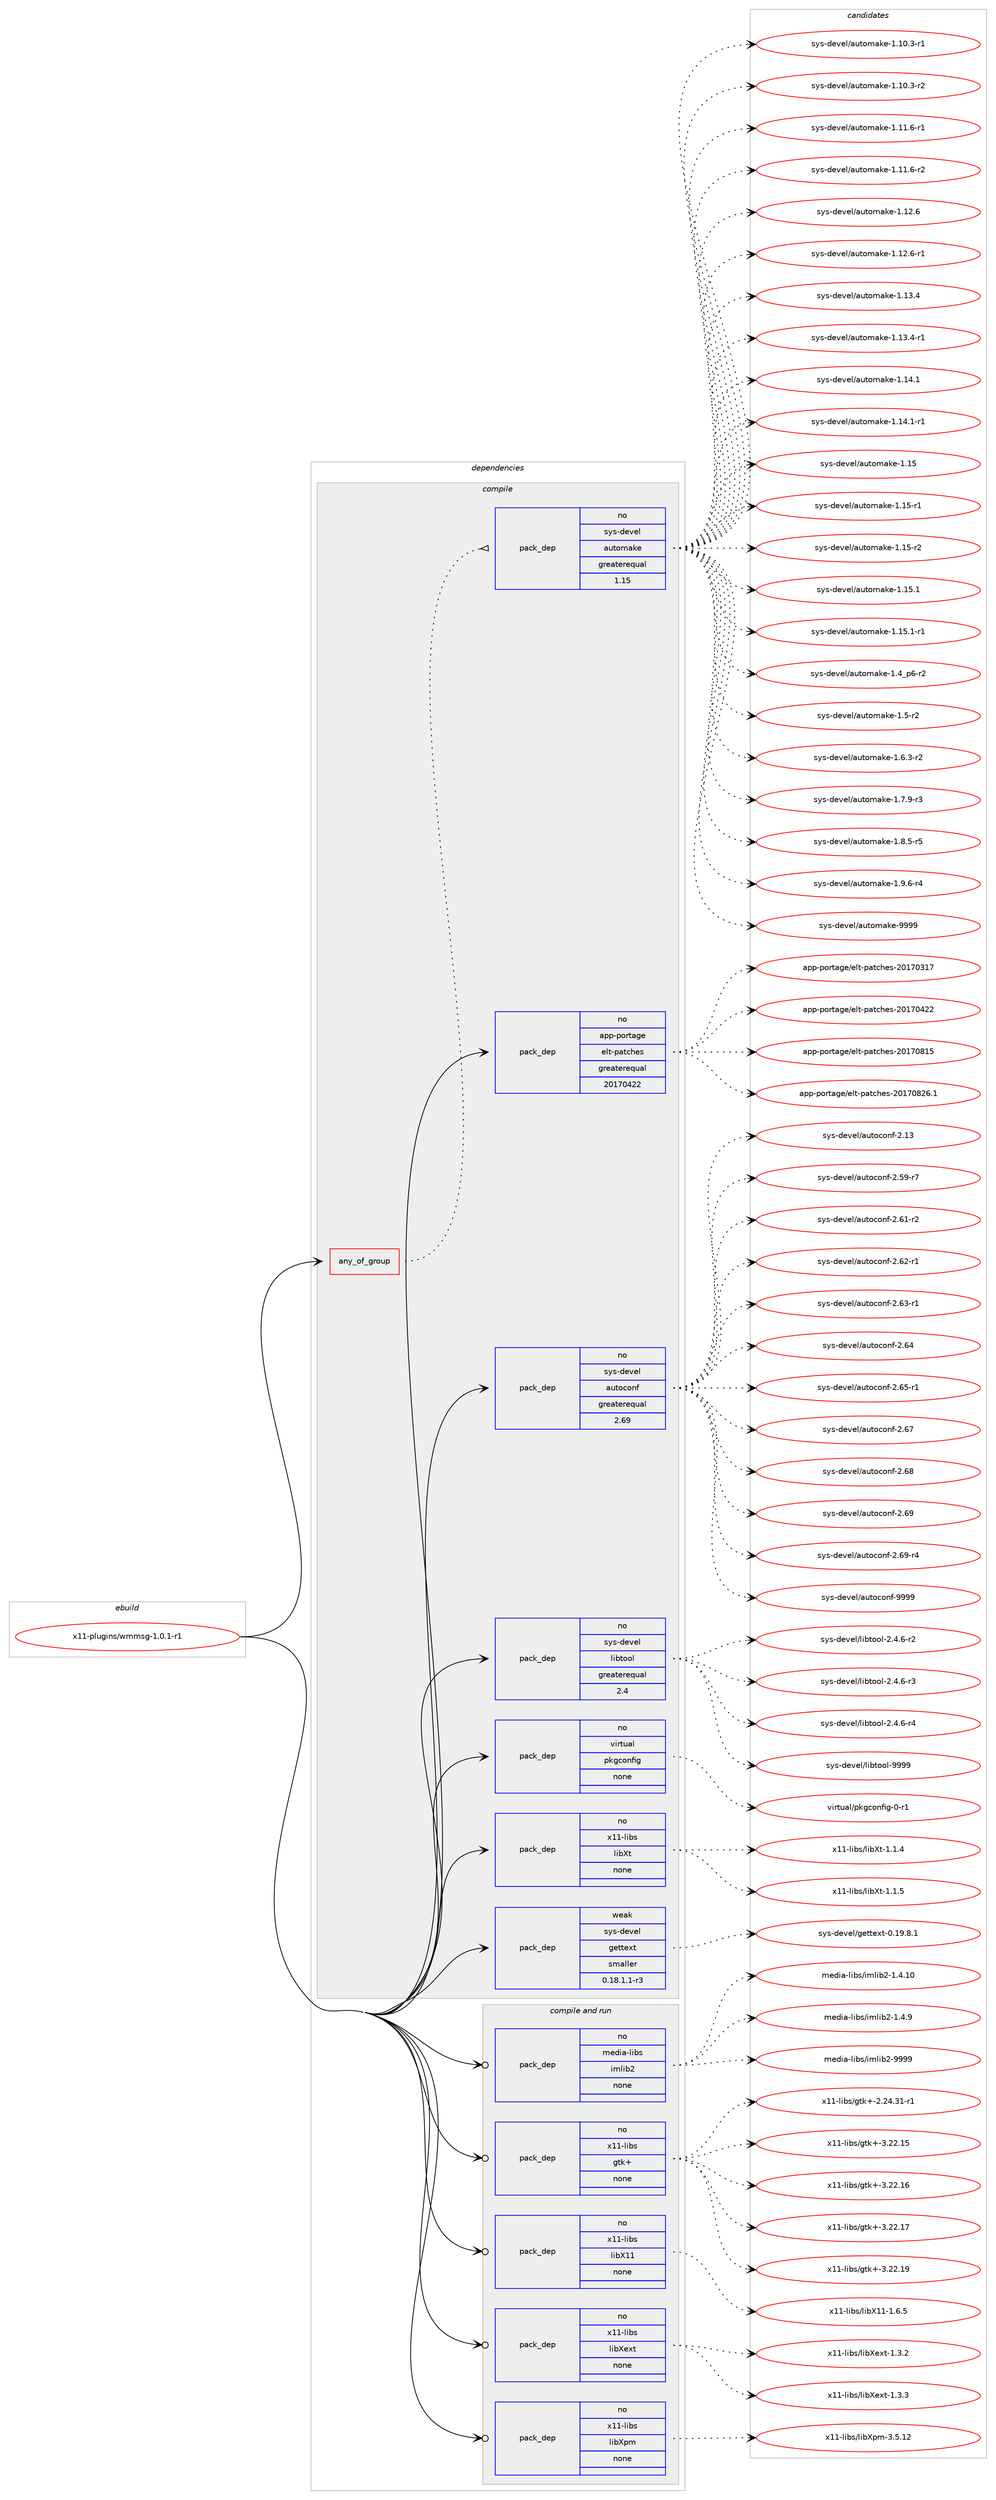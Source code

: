 digraph prolog {

# *************
# Graph options
# *************

newrank=true;
concentrate=true;
compound=true;
graph [rankdir=LR,fontname=Helvetica,fontsize=10,ranksep=1.5];#, ranksep=2.5, nodesep=0.2];
edge  [arrowhead=vee];
node  [fontname=Helvetica,fontsize=10];

# **********
# The ebuild
# **********

subgraph cluster_leftcol {
color=gray;
rank=same;
label=<<i>ebuild</i>>;
id [label="x11-plugins/wmmsg-1.0.1-r1", color=red, width=4, href="../x11-plugins/wmmsg-1.0.1-r1.svg"];
}

# ****************
# The dependencies
# ****************

subgraph cluster_midcol {
color=gray;
label=<<i>dependencies</i>>;
subgraph cluster_compile {
fillcolor="#eeeeee";
style=filled;
label=<<i>compile</i>>;
subgraph any9606 {
dependency527473 [label=<<TABLE BORDER="0" CELLBORDER="1" CELLSPACING="0" CELLPADDING="4"><TR><TD CELLPADDING="10">any_of_group</TD></TR></TABLE>>, shape=none, color=red];subgraph pack393950 {
dependency527474 [label=<<TABLE BORDER="0" CELLBORDER="1" CELLSPACING="0" CELLPADDING="4" WIDTH="220"><TR><TD ROWSPAN="6" CELLPADDING="30">pack_dep</TD></TR><TR><TD WIDTH="110">no</TD></TR><TR><TD>sys-devel</TD></TR><TR><TD>automake</TD></TR><TR><TD>greaterequal</TD></TR><TR><TD>1.15</TD></TR></TABLE>>, shape=none, color=blue];
}
dependency527473:e -> dependency527474:w [weight=20,style="dotted",arrowhead="oinv"];
}
id:e -> dependency527473:w [weight=20,style="solid",arrowhead="vee"];
subgraph pack393951 {
dependency527475 [label=<<TABLE BORDER="0" CELLBORDER="1" CELLSPACING="0" CELLPADDING="4" WIDTH="220"><TR><TD ROWSPAN="6" CELLPADDING="30">pack_dep</TD></TR><TR><TD WIDTH="110">no</TD></TR><TR><TD>app-portage</TD></TR><TR><TD>elt-patches</TD></TR><TR><TD>greaterequal</TD></TR><TR><TD>20170422</TD></TR></TABLE>>, shape=none, color=blue];
}
id:e -> dependency527475:w [weight=20,style="solid",arrowhead="vee"];
subgraph pack393952 {
dependency527476 [label=<<TABLE BORDER="0" CELLBORDER="1" CELLSPACING="0" CELLPADDING="4" WIDTH="220"><TR><TD ROWSPAN="6" CELLPADDING="30">pack_dep</TD></TR><TR><TD WIDTH="110">no</TD></TR><TR><TD>sys-devel</TD></TR><TR><TD>autoconf</TD></TR><TR><TD>greaterequal</TD></TR><TR><TD>2.69</TD></TR></TABLE>>, shape=none, color=blue];
}
id:e -> dependency527476:w [weight=20,style="solid",arrowhead="vee"];
subgraph pack393953 {
dependency527477 [label=<<TABLE BORDER="0" CELLBORDER="1" CELLSPACING="0" CELLPADDING="4" WIDTH="220"><TR><TD ROWSPAN="6" CELLPADDING="30">pack_dep</TD></TR><TR><TD WIDTH="110">no</TD></TR><TR><TD>sys-devel</TD></TR><TR><TD>libtool</TD></TR><TR><TD>greaterequal</TD></TR><TR><TD>2.4</TD></TR></TABLE>>, shape=none, color=blue];
}
id:e -> dependency527477:w [weight=20,style="solid",arrowhead="vee"];
subgraph pack393954 {
dependency527478 [label=<<TABLE BORDER="0" CELLBORDER="1" CELLSPACING="0" CELLPADDING="4" WIDTH="220"><TR><TD ROWSPAN="6" CELLPADDING="30">pack_dep</TD></TR><TR><TD WIDTH="110">no</TD></TR><TR><TD>virtual</TD></TR><TR><TD>pkgconfig</TD></TR><TR><TD>none</TD></TR><TR><TD></TD></TR></TABLE>>, shape=none, color=blue];
}
id:e -> dependency527478:w [weight=20,style="solid",arrowhead="vee"];
subgraph pack393955 {
dependency527479 [label=<<TABLE BORDER="0" CELLBORDER="1" CELLSPACING="0" CELLPADDING="4" WIDTH="220"><TR><TD ROWSPAN="6" CELLPADDING="30">pack_dep</TD></TR><TR><TD WIDTH="110">no</TD></TR><TR><TD>x11-libs</TD></TR><TR><TD>libXt</TD></TR><TR><TD>none</TD></TR><TR><TD></TD></TR></TABLE>>, shape=none, color=blue];
}
id:e -> dependency527479:w [weight=20,style="solid",arrowhead="vee"];
subgraph pack393956 {
dependency527480 [label=<<TABLE BORDER="0" CELLBORDER="1" CELLSPACING="0" CELLPADDING="4" WIDTH="220"><TR><TD ROWSPAN="6" CELLPADDING="30">pack_dep</TD></TR><TR><TD WIDTH="110">weak</TD></TR><TR><TD>sys-devel</TD></TR><TR><TD>gettext</TD></TR><TR><TD>smaller</TD></TR><TR><TD>0.18.1.1-r3</TD></TR></TABLE>>, shape=none, color=blue];
}
id:e -> dependency527480:w [weight=20,style="solid",arrowhead="vee"];
}
subgraph cluster_compileandrun {
fillcolor="#eeeeee";
style=filled;
label=<<i>compile and run</i>>;
subgraph pack393957 {
dependency527481 [label=<<TABLE BORDER="0" CELLBORDER="1" CELLSPACING="0" CELLPADDING="4" WIDTH="220"><TR><TD ROWSPAN="6" CELLPADDING="30">pack_dep</TD></TR><TR><TD WIDTH="110">no</TD></TR><TR><TD>media-libs</TD></TR><TR><TD>imlib2</TD></TR><TR><TD>none</TD></TR><TR><TD></TD></TR></TABLE>>, shape=none, color=blue];
}
id:e -> dependency527481:w [weight=20,style="solid",arrowhead="odotvee"];
subgraph pack393958 {
dependency527482 [label=<<TABLE BORDER="0" CELLBORDER="1" CELLSPACING="0" CELLPADDING="4" WIDTH="220"><TR><TD ROWSPAN="6" CELLPADDING="30">pack_dep</TD></TR><TR><TD WIDTH="110">no</TD></TR><TR><TD>x11-libs</TD></TR><TR><TD>gtk+</TD></TR><TR><TD>none</TD></TR><TR><TD></TD></TR></TABLE>>, shape=none, color=blue];
}
id:e -> dependency527482:w [weight=20,style="solid",arrowhead="odotvee"];
subgraph pack393959 {
dependency527483 [label=<<TABLE BORDER="0" CELLBORDER="1" CELLSPACING="0" CELLPADDING="4" WIDTH="220"><TR><TD ROWSPAN="6" CELLPADDING="30">pack_dep</TD></TR><TR><TD WIDTH="110">no</TD></TR><TR><TD>x11-libs</TD></TR><TR><TD>libX11</TD></TR><TR><TD>none</TD></TR><TR><TD></TD></TR></TABLE>>, shape=none, color=blue];
}
id:e -> dependency527483:w [weight=20,style="solid",arrowhead="odotvee"];
subgraph pack393960 {
dependency527484 [label=<<TABLE BORDER="0" CELLBORDER="1" CELLSPACING="0" CELLPADDING="4" WIDTH="220"><TR><TD ROWSPAN="6" CELLPADDING="30">pack_dep</TD></TR><TR><TD WIDTH="110">no</TD></TR><TR><TD>x11-libs</TD></TR><TR><TD>libXext</TD></TR><TR><TD>none</TD></TR><TR><TD></TD></TR></TABLE>>, shape=none, color=blue];
}
id:e -> dependency527484:w [weight=20,style="solid",arrowhead="odotvee"];
subgraph pack393961 {
dependency527485 [label=<<TABLE BORDER="0" CELLBORDER="1" CELLSPACING="0" CELLPADDING="4" WIDTH="220"><TR><TD ROWSPAN="6" CELLPADDING="30">pack_dep</TD></TR><TR><TD WIDTH="110">no</TD></TR><TR><TD>x11-libs</TD></TR><TR><TD>libXpm</TD></TR><TR><TD>none</TD></TR><TR><TD></TD></TR></TABLE>>, shape=none, color=blue];
}
id:e -> dependency527485:w [weight=20,style="solid",arrowhead="odotvee"];
}
subgraph cluster_run {
fillcolor="#eeeeee";
style=filled;
label=<<i>run</i>>;
}
}

# **************
# The candidates
# **************

subgraph cluster_choices {
rank=same;
color=gray;
label=<<i>candidates</i>>;

subgraph choice393950 {
color=black;
nodesep=1;
choice11512111545100101118101108479711711611110997107101454946494846514511449 [label="sys-devel/automake-1.10.3-r1", color=red, width=4,href="../sys-devel/automake-1.10.3-r1.svg"];
choice11512111545100101118101108479711711611110997107101454946494846514511450 [label="sys-devel/automake-1.10.3-r2", color=red, width=4,href="../sys-devel/automake-1.10.3-r2.svg"];
choice11512111545100101118101108479711711611110997107101454946494946544511449 [label="sys-devel/automake-1.11.6-r1", color=red, width=4,href="../sys-devel/automake-1.11.6-r1.svg"];
choice11512111545100101118101108479711711611110997107101454946494946544511450 [label="sys-devel/automake-1.11.6-r2", color=red, width=4,href="../sys-devel/automake-1.11.6-r2.svg"];
choice1151211154510010111810110847971171161111099710710145494649504654 [label="sys-devel/automake-1.12.6", color=red, width=4,href="../sys-devel/automake-1.12.6.svg"];
choice11512111545100101118101108479711711611110997107101454946495046544511449 [label="sys-devel/automake-1.12.6-r1", color=red, width=4,href="../sys-devel/automake-1.12.6-r1.svg"];
choice1151211154510010111810110847971171161111099710710145494649514652 [label="sys-devel/automake-1.13.4", color=red, width=4,href="../sys-devel/automake-1.13.4.svg"];
choice11512111545100101118101108479711711611110997107101454946495146524511449 [label="sys-devel/automake-1.13.4-r1", color=red, width=4,href="../sys-devel/automake-1.13.4-r1.svg"];
choice1151211154510010111810110847971171161111099710710145494649524649 [label="sys-devel/automake-1.14.1", color=red, width=4,href="../sys-devel/automake-1.14.1.svg"];
choice11512111545100101118101108479711711611110997107101454946495246494511449 [label="sys-devel/automake-1.14.1-r1", color=red, width=4,href="../sys-devel/automake-1.14.1-r1.svg"];
choice115121115451001011181011084797117116111109971071014549464953 [label="sys-devel/automake-1.15", color=red, width=4,href="../sys-devel/automake-1.15.svg"];
choice1151211154510010111810110847971171161111099710710145494649534511449 [label="sys-devel/automake-1.15-r1", color=red, width=4,href="../sys-devel/automake-1.15-r1.svg"];
choice1151211154510010111810110847971171161111099710710145494649534511450 [label="sys-devel/automake-1.15-r2", color=red, width=4,href="../sys-devel/automake-1.15-r2.svg"];
choice1151211154510010111810110847971171161111099710710145494649534649 [label="sys-devel/automake-1.15.1", color=red, width=4,href="../sys-devel/automake-1.15.1.svg"];
choice11512111545100101118101108479711711611110997107101454946495346494511449 [label="sys-devel/automake-1.15.1-r1", color=red, width=4,href="../sys-devel/automake-1.15.1-r1.svg"];
choice115121115451001011181011084797117116111109971071014549465295112544511450 [label="sys-devel/automake-1.4_p6-r2", color=red, width=4,href="../sys-devel/automake-1.4_p6-r2.svg"];
choice11512111545100101118101108479711711611110997107101454946534511450 [label="sys-devel/automake-1.5-r2", color=red, width=4,href="../sys-devel/automake-1.5-r2.svg"];
choice115121115451001011181011084797117116111109971071014549465446514511450 [label="sys-devel/automake-1.6.3-r2", color=red, width=4,href="../sys-devel/automake-1.6.3-r2.svg"];
choice115121115451001011181011084797117116111109971071014549465546574511451 [label="sys-devel/automake-1.7.9-r3", color=red, width=4,href="../sys-devel/automake-1.7.9-r3.svg"];
choice115121115451001011181011084797117116111109971071014549465646534511453 [label="sys-devel/automake-1.8.5-r5", color=red, width=4,href="../sys-devel/automake-1.8.5-r5.svg"];
choice115121115451001011181011084797117116111109971071014549465746544511452 [label="sys-devel/automake-1.9.6-r4", color=red, width=4,href="../sys-devel/automake-1.9.6-r4.svg"];
choice115121115451001011181011084797117116111109971071014557575757 [label="sys-devel/automake-9999", color=red, width=4,href="../sys-devel/automake-9999.svg"];
dependency527474:e -> choice11512111545100101118101108479711711611110997107101454946494846514511449:w [style=dotted,weight="100"];
dependency527474:e -> choice11512111545100101118101108479711711611110997107101454946494846514511450:w [style=dotted,weight="100"];
dependency527474:e -> choice11512111545100101118101108479711711611110997107101454946494946544511449:w [style=dotted,weight="100"];
dependency527474:e -> choice11512111545100101118101108479711711611110997107101454946494946544511450:w [style=dotted,weight="100"];
dependency527474:e -> choice1151211154510010111810110847971171161111099710710145494649504654:w [style=dotted,weight="100"];
dependency527474:e -> choice11512111545100101118101108479711711611110997107101454946495046544511449:w [style=dotted,weight="100"];
dependency527474:e -> choice1151211154510010111810110847971171161111099710710145494649514652:w [style=dotted,weight="100"];
dependency527474:e -> choice11512111545100101118101108479711711611110997107101454946495146524511449:w [style=dotted,weight="100"];
dependency527474:e -> choice1151211154510010111810110847971171161111099710710145494649524649:w [style=dotted,weight="100"];
dependency527474:e -> choice11512111545100101118101108479711711611110997107101454946495246494511449:w [style=dotted,weight="100"];
dependency527474:e -> choice115121115451001011181011084797117116111109971071014549464953:w [style=dotted,weight="100"];
dependency527474:e -> choice1151211154510010111810110847971171161111099710710145494649534511449:w [style=dotted,weight="100"];
dependency527474:e -> choice1151211154510010111810110847971171161111099710710145494649534511450:w [style=dotted,weight="100"];
dependency527474:e -> choice1151211154510010111810110847971171161111099710710145494649534649:w [style=dotted,weight="100"];
dependency527474:e -> choice11512111545100101118101108479711711611110997107101454946495346494511449:w [style=dotted,weight="100"];
dependency527474:e -> choice115121115451001011181011084797117116111109971071014549465295112544511450:w [style=dotted,weight="100"];
dependency527474:e -> choice11512111545100101118101108479711711611110997107101454946534511450:w [style=dotted,weight="100"];
dependency527474:e -> choice115121115451001011181011084797117116111109971071014549465446514511450:w [style=dotted,weight="100"];
dependency527474:e -> choice115121115451001011181011084797117116111109971071014549465546574511451:w [style=dotted,weight="100"];
dependency527474:e -> choice115121115451001011181011084797117116111109971071014549465646534511453:w [style=dotted,weight="100"];
dependency527474:e -> choice115121115451001011181011084797117116111109971071014549465746544511452:w [style=dotted,weight="100"];
dependency527474:e -> choice115121115451001011181011084797117116111109971071014557575757:w [style=dotted,weight="100"];
}
subgraph choice393951 {
color=black;
nodesep=1;
choice97112112451121111141169710310147101108116451129711699104101115455048495548514955 [label="app-portage/elt-patches-20170317", color=red, width=4,href="../app-portage/elt-patches-20170317.svg"];
choice97112112451121111141169710310147101108116451129711699104101115455048495548525050 [label="app-portage/elt-patches-20170422", color=red, width=4,href="../app-portage/elt-patches-20170422.svg"];
choice97112112451121111141169710310147101108116451129711699104101115455048495548564953 [label="app-portage/elt-patches-20170815", color=red, width=4,href="../app-portage/elt-patches-20170815.svg"];
choice971121124511211111411697103101471011081164511297116991041011154550484955485650544649 [label="app-portage/elt-patches-20170826.1", color=red, width=4,href="../app-portage/elt-patches-20170826.1.svg"];
dependency527475:e -> choice97112112451121111141169710310147101108116451129711699104101115455048495548514955:w [style=dotted,weight="100"];
dependency527475:e -> choice97112112451121111141169710310147101108116451129711699104101115455048495548525050:w [style=dotted,weight="100"];
dependency527475:e -> choice97112112451121111141169710310147101108116451129711699104101115455048495548564953:w [style=dotted,weight="100"];
dependency527475:e -> choice971121124511211111411697103101471011081164511297116991041011154550484955485650544649:w [style=dotted,weight="100"];
}
subgraph choice393952 {
color=black;
nodesep=1;
choice115121115451001011181011084797117116111991111101024550464951 [label="sys-devel/autoconf-2.13", color=red, width=4,href="../sys-devel/autoconf-2.13.svg"];
choice1151211154510010111810110847971171161119911111010245504653574511455 [label="sys-devel/autoconf-2.59-r7", color=red, width=4,href="../sys-devel/autoconf-2.59-r7.svg"];
choice1151211154510010111810110847971171161119911111010245504654494511450 [label="sys-devel/autoconf-2.61-r2", color=red, width=4,href="../sys-devel/autoconf-2.61-r2.svg"];
choice1151211154510010111810110847971171161119911111010245504654504511449 [label="sys-devel/autoconf-2.62-r1", color=red, width=4,href="../sys-devel/autoconf-2.62-r1.svg"];
choice1151211154510010111810110847971171161119911111010245504654514511449 [label="sys-devel/autoconf-2.63-r1", color=red, width=4,href="../sys-devel/autoconf-2.63-r1.svg"];
choice115121115451001011181011084797117116111991111101024550465452 [label="sys-devel/autoconf-2.64", color=red, width=4,href="../sys-devel/autoconf-2.64.svg"];
choice1151211154510010111810110847971171161119911111010245504654534511449 [label="sys-devel/autoconf-2.65-r1", color=red, width=4,href="../sys-devel/autoconf-2.65-r1.svg"];
choice115121115451001011181011084797117116111991111101024550465455 [label="sys-devel/autoconf-2.67", color=red, width=4,href="../sys-devel/autoconf-2.67.svg"];
choice115121115451001011181011084797117116111991111101024550465456 [label="sys-devel/autoconf-2.68", color=red, width=4,href="../sys-devel/autoconf-2.68.svg"];
choice115121115451001011181011084797117116111991111101024550465457 [label="sys-devel/autoconf-2.69", color=red, width=4,href="../sys-devel/autoconf-2.69.svg"];
choice1151211154510010111810110847971171161119911111010245504654574511452 [label="sys-devel/autoconf-2.69-r4", color=red, width=4,href="../sys-devel/autoconf-2.69-r4.svg"];
choice115121115451001011181011084797117116111991111101024557575757 [label="sys-devel/autoconf-9999", color=red, width=4,href="../sys-devel/autoconf-9999.svg"];
dependency527476:e -> choice115121115451001011181011084797117116111991111101024550464951:w [style=dotted,weight="100"];
dependency527476:e -> choice1151211154510010111810110847971171161119911111010245504653574511455:w [style=dotted,weight="100"];
dependency527476:e -> choice1151211154510010111810110847971171161119911111010245504654494511450:w [style=dotted,weight="100"];
dependency527476:e -> choice1151211154510010111810110847971171161119911111010245504654504511449:w [style=dotted,weight="100"];
dependency527476:e -> choice1151211154510010111810110847971171161119911111010245504654514511449:w [style=dotted,weight="100"];
dependency527476:e -> choice115121115451001011181011084797117116111991111101024550465452:w [style=dotted,weight="100"];
dependency527476:e -> choice1151211154510010111810110847971171161119911111010245504654534511449:w [style=dotted,weight="100"];
dependency527476:e -> choice115121115451001011181011084797117116111991111101024550465455:w [style=dotted,weight="100"];
dependency527476:e -> choice115121115451001011181011084797117116111991111101024550465456:w [style=dotted,weight="100"];
dependency527476:e -> choice115121115451001011181011084797117116111991111101024550465457:w [style=dotted,weight="100"];
dependency527476:e -> choice1151211154510010111810110847971171161119911111010245504654574511452:w [style=dotted,weight="100"];
dependency527476:e -> choice115121115451001011181011084797117116111991111101024557575757:w [style=dotted,weight="100"];
}
subgraph choice393953 {
color=black;
nodesep=1;
choice1151211154510010111810110847108105981161111111084550465246544511450 [label="sys-devel/libtool-2.4.6-r2", color=red, width=4,href="../sys-devel/libtool-2.4.6-r2.svg"];
choice1151211154510010111810110847108105981161111111084550465246544511451 [label="sys-devel/libtool-2.4.6-r3", color=red, width=4,href="../sys-devel/libtool-2.4.6-r3.svg"];
choice1151211154510010111810110847108105981161111111084550465246544511452 [label="sys-devel/libtool-2.4.6-r4", color=red, width=4,href="../sys-devel/libtool-2.4.6-r4.svg"];
choice1151211154510010111810110847108105981161111111084557575757 [label="sys-devel/libtool-9999", color=red, width=4,href="../sys-devel/libtool-9999.svg"];
dependency527477:e -> choice1151211154510010111810110847108105981161111111084550465246544511450:w [style=dotted,weight="100"];
dependency527477:e -> choice1151211154510010111810110847108105981161111111084550465246544511451:w [style=dotted,weight="100"];
dependency527477:e -> choice1151211154510010111810110847108105981161111111084550465246544511452:w [style=dotted,weight="100"];
dependency527477:e -> choice1151211154510010111810110847108105981161111111084557575757:w [style=dotted,weight="100"];
}
subgraph choice393954 {
color=black;
nodesep=1;
choice11810511411611797108471121071039911111010210510345484511449 [label="virtual/pkgconfig-0-r1", color=red, width=4,href="../virtual/pkgconfig-0-r1.svg"];
dependency527478:e -> choice11810511411611797108471121071039911111010210510345484511449:w [style=dotted,weight="100"];
}
subgraph choice393955 {
color=black;
nodesep=1;
choice12049494510810598115471081059888116454946494652 [label="x11-libs/libXt-1.1.4", color=red, width=4,href="../x11-libs/libXt-1.1.4.svg"];
choice12049494510810598115471081059888116454946494653 [label="x11-libs/libXt-1.1.5", color=red, width=4,href="../x11-libs/libXt-1.1.5.svg"];
dependency527479:e -> choice12049494510810598115471081059888116454946494652:w [style=dotted,weight="100"];
dependency527479:e -> choice12049494510810598115471081059888116454946494653:w [style=dotted,weight="100"];
}
subgraph choice393956 {
color=black;
nodesep=1;
choice1151211154510010111810110847103101116116101120116454846495746564649 [label="sys-devel/gettext-0.19.8.1", color=red, width=4,href="../sys-devel/gettext-0.19.8.1.svg"];
dependency527480:e -> choice1151211154510010111810110847103101116116101120116454846495746564649:w [style=dotted,weight="100"];
}
subgraph choice393957 {
color=black;
nodesep=1;
choice10910110010597451081059811547105109108105985045494652464948 [label="media-libs/imlib2-1.4.10", color=red, width=4,href="../media-libs/imlib2-1.4.10.svg"];
choice109101100105974510810598115471051091081059850454946524657 [label="media-libs/imlib2-1.4.9", color=red, width=4,href="../media-libs/imlib2-1.4.9.svg"];
choice1091011001059745108105981154710510910810598504557575757 [label="media-libs/imlib2-9999", color=red, width=4,href="../media-libs/imlib2-9999.svg"];
dependency527481:e -> choice10910110010597451081059811547105109108105985045494652464948:w [style=dotted,weight="100"];
dependency527481:e -> choice109101100105974510810598115471051091081059850454946524657:w [style=dotted,weight="100"];
dependency527481:e -> choice1091011001059745108105981154710510910810598504557575757:w [style=dotted,weight="100"];
}
subgraph choice393958 {
color=black;
nodesep=1;
choice12049494510810598115471031161074345504650524651494511449 [label="x11-libs/gtk+-2.24.31-r1", color=red, width=4,href="../x11-libs/gtk+-2.24.31-r1.svg"];
choice1204949451081059811547103116107434551465050464953 [label="x11-libs/gtk+-3.22.15", color=red, width=4,href="../x11-libs/gtk+-3.22.15.svg"];
choice1204949451081059811547103116107434551465050464954 [label="x11-libs/gtk+-3.22.16", color=red, width=4,href="../x11-libs/gtk+-3.22.16.svg"];
choice1204949451081059811547103116107434551465050464955 [label="x11-libs/gtk+-3.22.17", color=red, width=4,href="../x11-libs/gtk+-3.22.17.svg"];
choice1204949451081059811547103116107434551465050464957 [label="x11-libs/gtk+-3.22.19", color=red, width=4,href="../x11-libs/gtk+-3.22.19.svg"];
dependency527482:e -> choice12049494510810598115471031161074345504650524651494511449:w [style=dotted,weight="100"];
dependency527482:e -> choice1204949451081059811547103116107434551465050464953:w [style=dotted,weight="100"];
dependency527482:e -> choice1204949451081059811547103116107434551465050464954:w [style=dotted,weight="100"];
dependency527482:e -> choice1204949451081059811547103116107434551465050464955:w [style=dotted,weight="100"];
dependency527482:e -> choice1204949451081059811547103116107434551465050464957:w [style=dotted,weight="100"];
}
subgraph choice393959 {
color=black;
nodesep=1;
choice120494945108105981154710810598884949454946544653 [label="x11-libs/libX11-1.6.5", color=red, width=4,href="../x11-libs/libX11-1.6.5.svg"];
dependency527483:e -> choice120494945108105981154710810598884949454946544653:w [style=dotted,weight="100"];
}
subgraph choice393960 {
color=black;
nodesep=1;
choice12049494510810598115471081059888101120116454946514650 [label="x11-libs/libXext-1.3.2", color=red, width=4,href="../x11-libs/libXext-1.3.2.svg"];
choice12049494510810598115471081059888101120116454946514651 [label="x11-libs/libXext-1.3.3", color=red, width=4,href="../x11-libs/libXext-1.3.3.svg"];
dependency527484:e -> choice12049494510810598115471081059888101120116454946514650:w [style=dotted,weight="100"];
dependency527484:e -> choice12049494510810598115471081059888101120116454946514651:w [style=dotted,weight="100"];
}
subgraph choice393961 {
color=black;
nodesep=1;
choice1204949451081059811547108105988811210945514653464950 [label="x11-libs/libXpm-3.5.12", color=red, width=4,href="../x11-libs/libXpm-3.5.12.svg"];
dependency527485:e -> choice1204949451081059811547108105988811210945514653464950:w [style=dotted,weight="100"];
}
}

}

